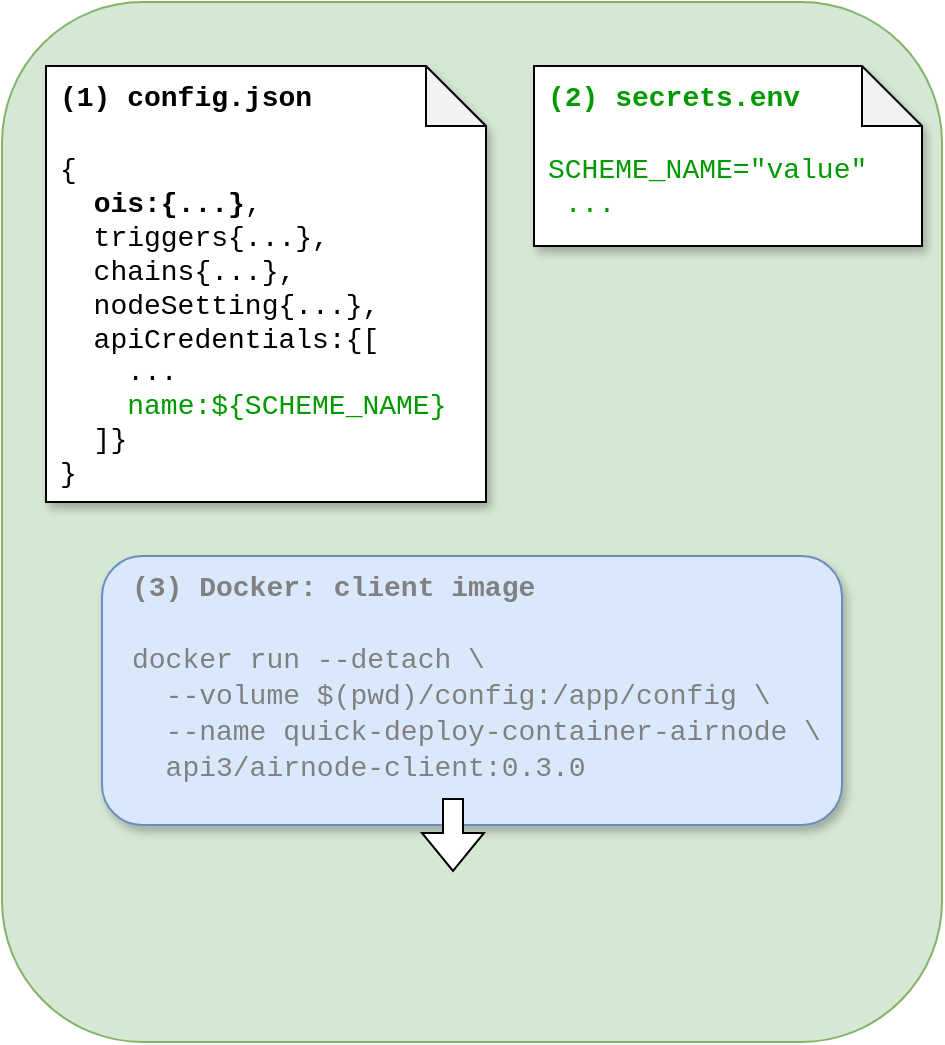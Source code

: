 <mxfile version="20.3.0" type="device"><diagram id="KqCbAj8WYDItrb-iW1Fc" name="Page-1"><mxGraphModel dx="1187" dy="852" grid="1" gridSize="10" guides="1" tooltips="1" connect="1" arrows="1" fold="1" page="1" pageScale="1" pageWidth="850" pageHeight="1100" math="0" shadow="0"><root><mxCell id="0"/><mxCell id="1" parent="0"/><mxCell id="OrsGBW6-0lei4fSVgrWx-1" value="" style="rounded=1;whiteSpace=wrap;html=1;fillColor=#d5e8d4;strokeColor=#82b366;" parent="1" vertex="1"><mxGeometry x="24" y="70" width="470" height="520" as="geometry"/></mxCell><mxCell id="yJ9cbEdWgOhvauyDXNFd-12" value="&lt;div style=&quot;font-size: 14px&quot;&gt;&lt;font style=&quot;font-size: 14px&quot; face=&quot;Courier New&quot;&gt;&lt;b&gt;(3) Docker: client image&lt;/b&gt;&lt;/font&gt;&lt;/div&gt;&lt;div style=&quot;font-size: 14px&quot;&gt;&lt;font style=&quot;font-size: 14px&quot; face=&quot;Courier New&quot;&gt;&lt;br&gt;&lt;/font&gt;&lt;/div&gt;&lt;div style=&quot;font-size: 14px&quot;&gt;&lt;div style=&quot;line-height: 17px&quot;&gt;&lt;div&gt;&lt;font face=&quot;Courier New&quot; style=&quot;font-size: 14px&quot;&gt;docker run --detach \&lt;/font&gt;&lt;/div&gt;&lt;div&gt;&lt;font face=&quot;Courier New&quot; style=&quot;font-size: 14px&quot;&gt;&amp;nbsp; --volume $(pwd)/config:/app/config \&lt;/font&gt;&lt;/div&gt;&lt;div&gt;&lt;font face=&quot;Courier New&quot; style=&quot;font-size: 14px&quot;&gt;&amp;nbsp; --name quick-deploy-container-airnode \&lt;/font&gt;&lt;/div&gt;&lt;div&gt;&lt;font face=&quot;Courier New&quot; style=&quot;font-size: 14px&quot;&gt;&amp;nbsp; api3/airnode-client:0.3.0&lt;/font&gt;&lt;/div&gt;&lt;/div&gt;&lt;/div&gt;" style="rounded=1;whiteSpace=wrap;html=1;fontSize=11;align=left;fillColor=#dae8fc;strokeColor=#6c8ebf;shadow=1;spacingLeft=13;spacingRight=5;verticalAlign=top;fontColor=#808080;" parent="1" vertex="1"><mxGeometry x="74" y="347" width="370" height="134.5" as="geometry"/></mxCell><mxCell id="OE26p1NcLeRtXoR-TuRI-2" value="&lt;span style=&quot;font-size: 14px&quot;&gt;&lt;font face=&quot;Courier New&quot;&gt;&lt;b&gt;(1) config.json&lt;/b&gt;&lt;br style=&quot;font-size: 14px&quot;&gt;&lt;br style=&quot;font-size: 14px&quot;&gt;&lt;/font&gt;&lt;/span&gt;&lt;div style=&quot;font-size: 14px&quot;&gt;&lt;span style=&quot;font-size: 14px&quot;&gt;&lt;font face=&quot;Courier New&quot;&gt;{&lt;/font&gt;&lt;/span&gt;&lt;/div&gt;&lt;div style=&quot;font-size: 14px&quot;&gt;&lt;font face=&quot;Courier New&quot;&gt;&lt;span style=&quot;font-size: 14px&quot;&gt;&amp;nbsp;&amp;nbsp;&lt;b style=&quot;font-size: 14px&quot;&gt;ois:{...&lt;/b&gt;&lt;/span&gt;&lt;span style=&quot;font-size: 14px&quot;&gt;&lt;b style=&quot;font-size: 14px&quot;&gt;}&lt;/b&gt;,&lt;/span&gt;&lt;/font&gt;&lt;/div&gt;&lt;font style=&quot;font-size: 14px&quot;&gt;&lt;font face=&quot;Courier New&quot; style=&quot;font-size: 14px&quot;&gt;&lt;div style=&quot;font-size: 14px&quot;&gt;&amp;nbsp; triggers{...},&lt;/div&gt;&lt;div style=&quot;font-size: 14px&quot;&gt;&amp;nbsp; chains{...},&lt;/div&gt;&lt;div style=&quot;font-size: 14px&quot;&gt;&amp;nbsp; nodeSetting{...},&lt;/div&gt;&lt;div style=&quot;font-size: 14px&quot;&gt;&amp;nbsp;&amp;nbsp;apiCredentials:{[&lt;/div&gt;&lt;div style=&quot;font-size: 14px&quot;&gt;&amp;nbsp; &amp;nbsp; ...&lt;/div&gt;&lt;div style=&quot;font-size: 14px&quot;&gt;&amp;nbsp; &amp;nbsp;&amp;nbsp;&lt;font color=&quot;#009900&quot; style=&quot;font-size: 14px&quot;&gt;name:${&lt;/font&gt;&lt;font color=&quot;#009900&quot; style=&quot;font-size: 14px&quot;&gt;&lt;span style=&quot;background-color: transparent ; font-size: 14px&quot;&gt;SCHEME_NAME&lt;/span&gt;}&lt;/font&gt;&lt;/div&gt;&lt;/font&gt;&lt;font face=&quot;Courier New&quot; style=&quot;font-size: 14px&quot;&gt;&lt;div style=&quot;font-size: 14px&quot;&gt;&amp;nbsp; ]}&amp;nbsp; &amp;nbsp;&lt;/div&gt;&lt;div style=&quot;font-size: 14px&quot;&gt;}&lt;/div&gt;&lt;div style=&quot;font-size: 14px&quot;&gt;&lt;br style=&quot;font-size: 14px&quot;&gt;&lt;/div&gt;&lt;/font&gt;&lt;/font&gt;" style="shape=note;whiteSpace=wrap;html=1;backgroundOutline=1;darkOpacity=0.05;shadow=1;verticalAlign=top;align=left;fontSize=14;spacingLeft=5;" parent="1" vertex="1"><mxGeometry x="46" y="102" width="220" height="218" as="geometry"/></mxCell><mxCell id="OE26p1NcLeRtXoR-TuRI-11" value="&lt;div style=&quot;font-size: 14px&quot;&gt;&lt;/div&gt;&lt;span style=&quot;font-size: 14px ; text-align: center&quot;&gt;&lt;font face=&quot;Courier New&quot;&gt;&lt;b&gt;(2) secrets.env&lt;/b&gt;&lt;br style=&quot;font-size: 14px&quot;&gt;&lt;br style=&quot;font-size: 14px&quot;&gt;&lt;/font&gt;&lt;/span&gt;&lt;div style=&quot;font-size: 14px&quot;&gt;&lt;span style=&quot;font-size: 14px&quot;&gt;&lt;font face=&quot;Courier New&quot; style=&quot;font-size: 14px&quot;&gt;SCHEME_NAME=&quot;value&quot;&lt;/font&gt;&lt;/span&gt;&lt;/div&gt;&lt;div style=&quot;font-size: 14px&quot;&gt;&lt;font face=&quot;Courier New&quot; style=&quot;font-size: 14px&quot;&gt;&amp;nbsp;...&lt;/font&gt;&lt;/div&gt;" style="shape=note;whiteSpace=wrap;html=1;backgroundOutline=1;darkOpacity=0.05;shadow=1;fontColor=#009900;align=left;verticalAlign=top;fontSize=14;spacingLeft=5;" parent="1" vertex="1"><mxGeometry x="290" y="102" width="194" height="90" as="geometry"/></mxCell><mxCell id="JEKHiUHxp0Lh8Hf3pI-w-20" value="" style="shape=image;verticalLabelPosition=bottom;labelBackgroundColor=#ffffff;verticalAlign=top;aspect=fixed;imageAspect=0;image=https://miro.medium.com/max/400/1*vfjYLDoXNs9OAdS_bk23RQ.png;" parent="1" vertex="1"><mxGeometry x="200" y="491" width="100" height="75" as="geometry"/></mxCell><mxCell id="JEKHiUHxp0Lh8Hf3pI-w-21" value="" style="shape=flexArrow;endArrow=classic;html=1;rounded=0;fontColor=#000000;strokeColor=#000000;strokeWidth=1;fillColor=#FFFFFF;gradientColor=#ffffff;gradientDirection=west;edgeStyle=orthogonalEdgeStyle;" parent="1" edge="1"><mxGeometry width="50" height="50" relative="1" as="geometry"><mxPoint x="249.5" y="468" as="sourcePoint"/><mxPoint x="249.5" y="505" as="targetPoint"/></mxGeometry></mxCell></root></mxGraphModel></diagram></mxfile>